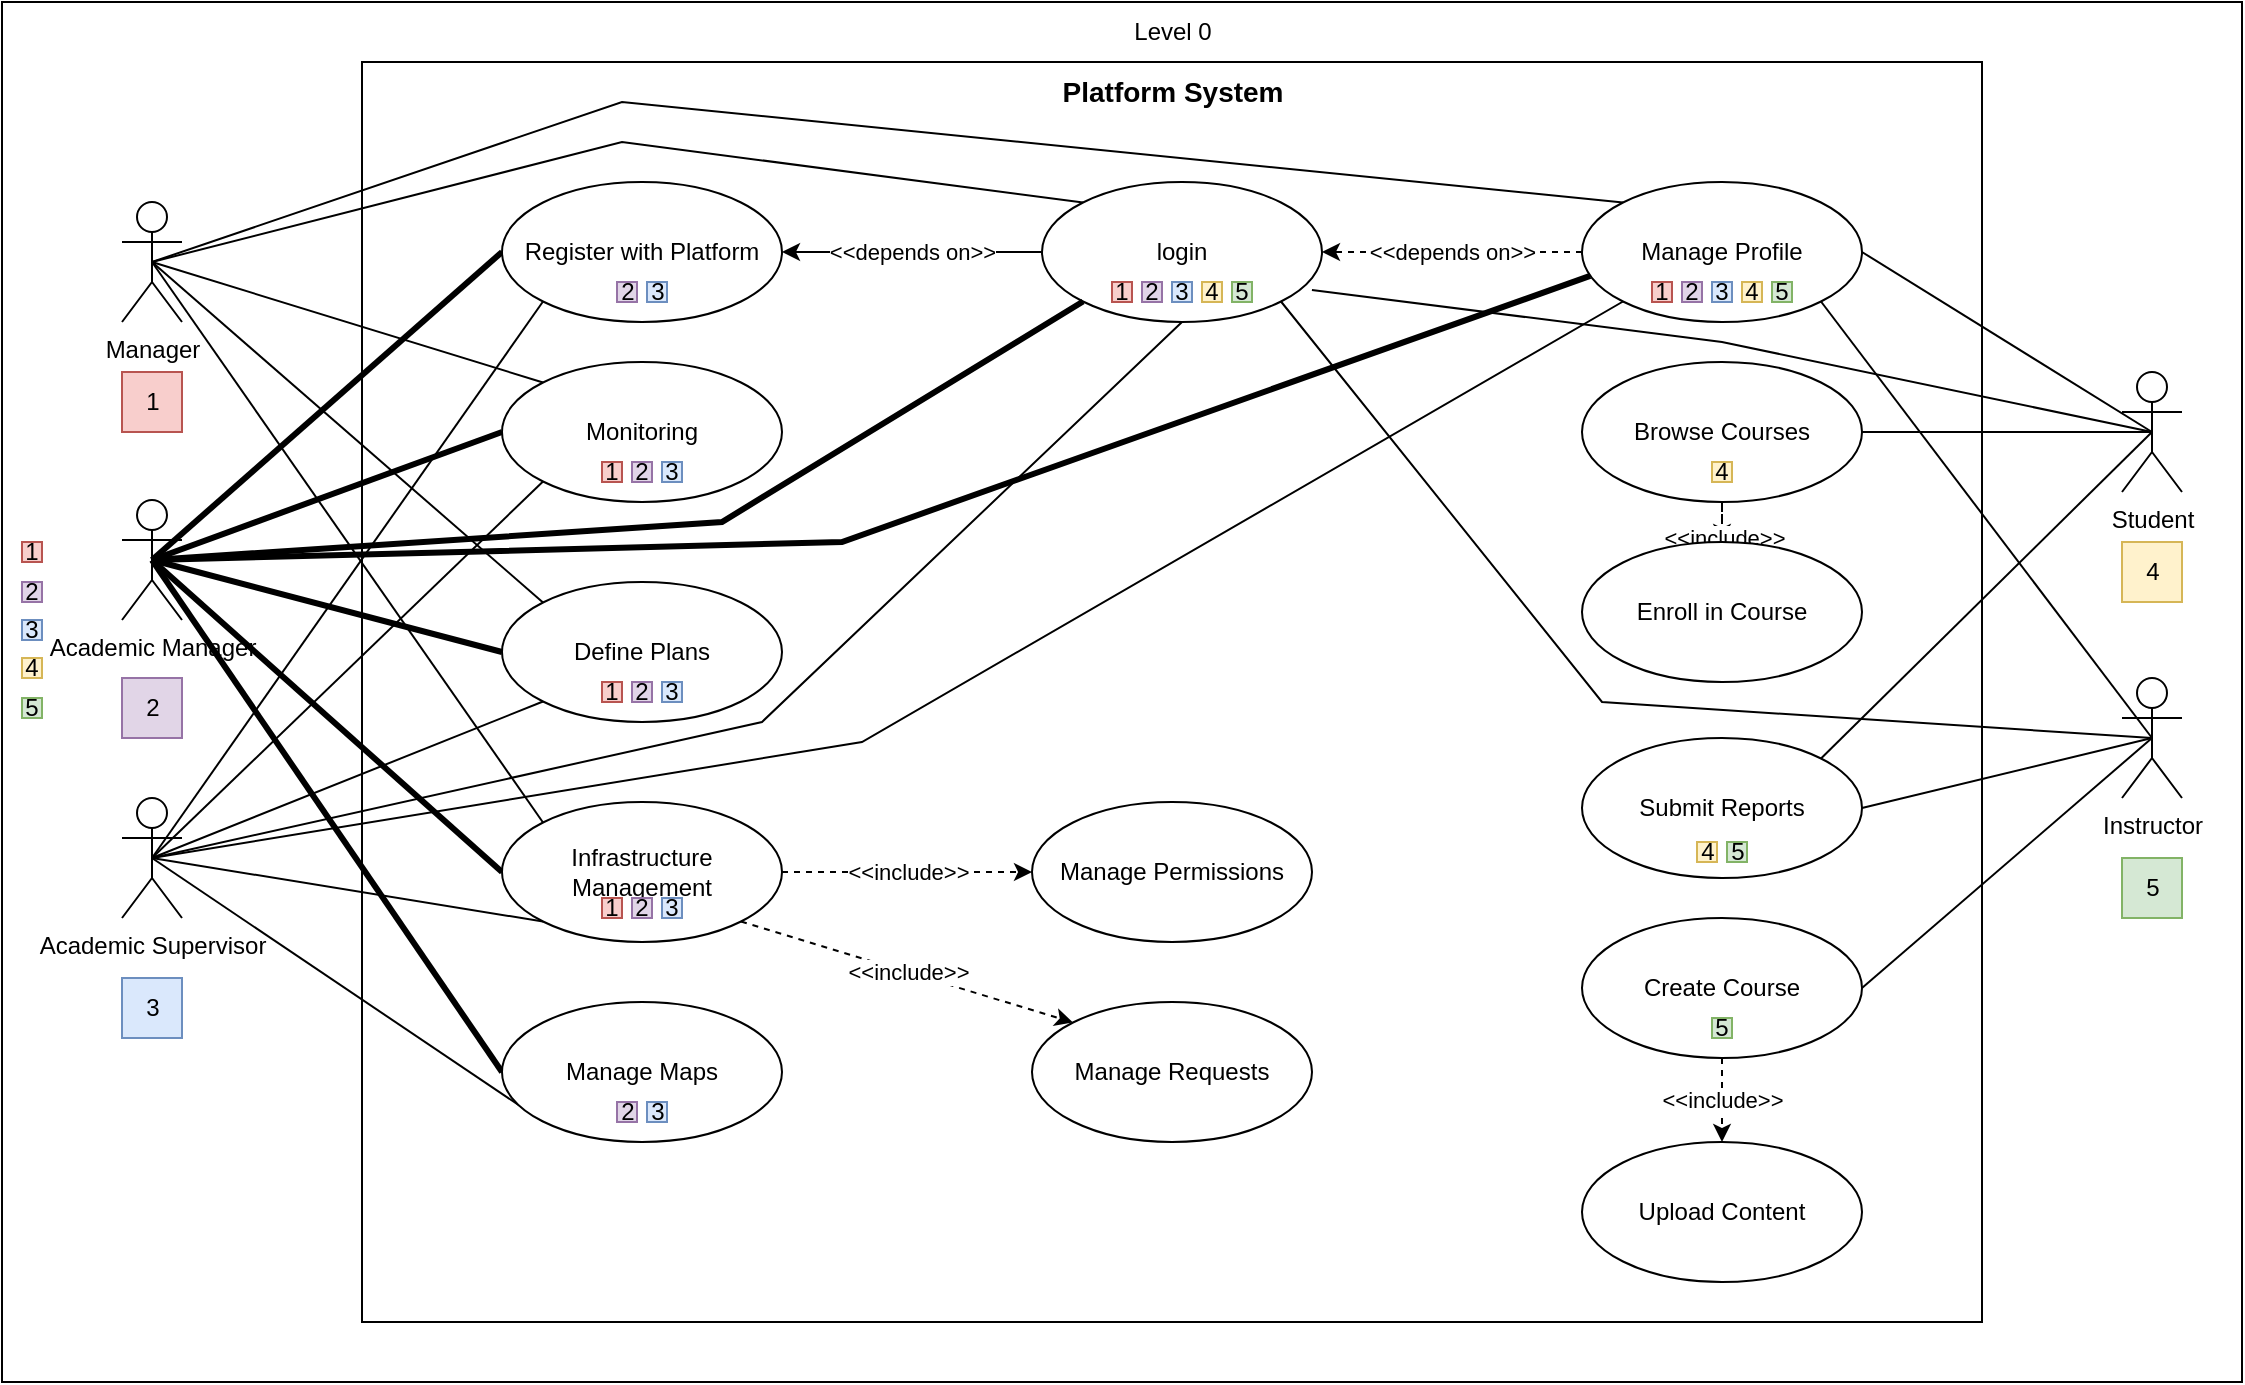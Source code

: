 <mxfile version="21.6.6" type="github">
  <diagram name="Page-1" id="Bo8KTVuofRZR6Qx37zB3">
    <mxGraphModel dx="3160" dy="1131" grid="1" gridSize="10" guides="1" tooltips="1" connect="1" arrows="1" fold="1" page="1" pageScale="1" pageWidth="827" pageHeight="1169" math="0" shadow="0">
      <root>
        <mxCell id="0" />
        <mxCell id="1" parent="0" />
        <mxCell id="QHw-nXzCk6oejGVztgz0-1" value="" style="rounded=0;whiteSpace=wrap;html=1;" vertex="1" parent="1">
          <mxGeometry x="-20" y="980" width="1120" height="690" as="geometry" />
        </mxCell>
        <mxCell id="QHw-nXzCk6oejGVztgz0-2" value="" style="rounded=0;whiteSpace=wrap;html=1;" vertex="1" parent="1">
          <mxGeometry x="160" y="1010" width="810" height="630" as="geometry" />
        </mxCell>
        <mxCell id="QHw-nXzCk6oejGVztgz0-3" value="&lt;span style=&quot;font-size: 14px;&quot;&gt;&lt;b&gt;Platform System&lt;/b&gt;&lt;/span&gt;" style="text;html=1;align=center;verticalAlign=middle;resizable=0;points=[];autosize=1;strokeColor=none;fillColor=none;" vertex="1" parent="1">
          <mxGeometry x="500" y="1010" width="130" height="30" as="geometry" />
        </mxCell>
        <mxCell id="QHw-nXzCk6oejGVztgz0-4" style="rounded=0;orthogonalLoop=1;jettySize=auto;html=1;exitX=0.5;exitY=0.5;exitDx=0;exitDy=0;exitPerimeter=0;entryX=0;entryY=0;entryDx=0;entryDy=0;endArrow=none;endFill=0;strokeWidth=1;" edge="1" parent="1" source="QHw-nXzCk6oejGVztgz0-9" target="QHw-nXzCk6oejGVztgz0-11">
          <mxGeometry relative="1" as="geometry">
            <Array as="points">
              <mxPoint x="290" y="1050" />
            </Array>
          </mxGeometry>
        </mxCell>
        <mxCell id="QHw-nXzCk6oejGVztgz0-5" style="rounded=0;orthogonalLoop=1;jettySize=auto;html=1;exitX=0.5;exitY=0.5;exitDx=0;exitDy=0;exitPerimeter=0;entryX=0;entryY=0;entryDx=0;entryDy=0;endArrow=none;endFill=0;strokeWidth=1;" edge="1" parent="1" source="QHw-nXzCk6oejGVztgz0-9" target="QHw-nXzCk6oejGVztgz0-44">
          <mxGeometry relative="1" as="geometry" />
        </mxCell>
        <mxCell id="QHw-nXzCk6oejGVztgz0-6" style="rounded=0;orthogonalLoop=1;jettySize=auto;html=1;exitX=0.5;exitY=0.5;exitDx=0;exitDy=0;exitPerimeter=0;entryX=0;entryY=0;entryDx=0;entryDy=0;endArrow=none;endFill=0;strokeWidth=1;" edge="1" parent="1" source="QHw-nXzCk6oejGVztgz0-9" target="QHw-nXzCk6oejGVztgz0-42">
          <mxGeometry relative="1" as="geometry" />
        </mxCell>
        <mxCell id="QHw-nXzCk6oejGVztgz0-7" style="rounded=0;orthogonalLoop=1;jettySize=auto;html=1;exitX=0.5;exitY=0.5;exitDx=0;exitDy=0;exitPerimeter=0;entryX=0;entryY=0;entryDx=0;entryDy=0;endArrow=none;endFill=0;strokeWidth=1;" edge="1" parent="1" source="QHw-nXzCk6oejGVztgz0-9" target="QHw-nXzCk6oejGVztgz0-52">
          <mxGeometry relative="1" as="geometry" />
        </mxCell>
        <mxCell id="QHw-nXzCk6oejGVztgz0-8" style="rounded=0;orthogonalLoop=1;jettySize=auto;html=1;exitX=0.5;exitY=0.5;exitDx=0;exitDy=0;exitPerimeter=0;entryX=0;entryY=0;entryDx=0;entryDy=0;endArrow=none;endFill=0;strokeWidth=1;" edge="1" parent="1" source="QHw-nXzCk6oejGVztgz0-9" target="QHw-nXzCk6oejGVztgz0-13">
          <mxGeometry relative="1" as="geometry">
            <Array as="points">
              <mxPoint x="290" y="1030" />
            </Array>
          </mxGeometry>
        </mxCell>
        <mxCell id="QHw-nXzCk6oejGVztgz0-9" value="Manager" style="shape=umlActor;verticalLabelPosition=bottom;verticalAlign=top;html=1;outlineConnect=0;" vertex="1" parent="1">
          <mxGeometry x="40" y="1080" width="30" height="60" as="geometry" />
        </mxCell>
        <mxCell id="QHw-nXzCk6oejGVztgz0-10" value="&amp;lt;&amp;lt;depends on&amp;gt;&amp;gt;" style="edgeStyle=orthogonalEdgeStyle;rounded=0;orthogonalLoop=1;jettySize=auto;html=1;exitX=0;exitY=0.5;exitDx=0;exitDy=0;" edge="1" parent="1" source="QHw-nXzCk6oejGVztgz0-11" target="QHw-nXzCk6oejGVztgz0-40">
          <mxGeometry relative="1" as="geometry" />
        </mxCell>
        <mxCell id="QHw-nXzCk6oejGVztgz0-11" value="login" style="ellipse;whiteSpace=wrap;html=1;" vertex="1" parent="1">
          <mxGeometry x="500" y="1070" width="140" height="70" as="geometry" />
        </mxCell>
        <mxCell id="QHw-nXzCk6oejGVztgz0-12" value="&amp;lt;&amp;lt;depends on&amp;gt;&amp;gt;" style="edgeStyle=orthogonalEdgeStyle;rounded=0;orthogonalLoop=1;jettySize=auto;html=1;dashed=1;" edge="1" parent="1" source="QHw-nXzCk6oejGVztgz0-13" target="QHw-nXzCk6oejGVztgz0-11">
          <mxGeometry relative="1" as="geometry" />
        </mxCell>
        <mxCell id="QHw-nXzCk6oejGVztgz0-13" value="Manage Profile" style="ellipse;whiteSpace=wrap;html=1;" vertex="1" parent="1">
          <mxGeometry x="770" y="1070" width="140" height="70" as="geometry" />
        </mxCell>
        <mxCell id="QHw-nXzCk6oejGVztgz0-14" style="rounded=0;orthogonalLoop=1;jettySize=auto;html=1;exitX=0.5;exitY=0.5;exitDx=0;exitDy=0;exitPerimeter=0;entryX=0;entryY=0.5;entryDx=0;entryDy=0;endArrow=none;endFill=0;strokeWidth=3;" edge="1" parent="1" source="QHw-nXzCk6oejGVztgz0-21" target="QHw-nXzCk6oejGVztgz0-40">
          <mxGeometry relative="1" as="geometry" />
        </mxCell>
        <mxCell id="QHw-nXzCk6oejGVztgz0-15" style="rounded=0;orthogonalLoop=1;jettySize=auto;html=1;exitX=0.5;exitY=0.5;exitDx=0;exitDy=0;exitPerimeter=0;entryX=0;entryY=0.5;entryDx=0;entryDy=0;endArrow=none;endFill=0;strokeWidth=3;" edge="1" parent="1" source="QHw-nXzCk6oejGVztgz0-21" target="QHw-nXzCk6oejGVztgz0-44">
          <mxGeometry relative="1" as="geometry" />
        </mxCell>
        <mxCell id="QHw-nXzCk6oejGVztgz0-16" style="rounded=0;orthogonalLoop=1;jettySize=auto;html=1;exitX=0.5;exitY=0.5;exitDx=0;exitDy=0;exitPerimeter=0;entryX=0;entryY=0.5;entryDx=0;entryDy=0;endArrow=none;endFill=0;strokeWidth=3;" edge="1" parent="1" source="QHw-nXzCk6oejGVztgz0-21" target="QHw-nXzCk6oejGVztgz0-42">
          <mxGeometry relative="1" as="geometry" />
        </mxCell>
        <mxCell id="QHw-nXzCk6oejGVztgz0-17" style="rounded=0;orthogonalLoop=1;jettySize=auto;html=1;exitX=0.5;exitY=0.5;exitDx=0;exitDy=0;exitPerimeter=0;entryX=0;entryY=0.5;entryDx=0;entryDy=0;endArrow=none;endFill=0;strokeWidth=3;" edge="1" parent="1" source="QHw-nXzCk6oejGVztgz0-21" target="QHw-nXzCk6oejGVztgz0-52">
          <mxGeometry relative="1" as="geometry" />
        </mxCell>
        <mxCell id="QHw-nXzCk6oejGVztgz0-18" style="rounded=0;orthogonalLoop=1;jettySize=auto;html=1;exitX=0.5;exitY=0.5;exitDx=0;exitDy=0;exitPerimeter=0;entryX=0;entryY=0.5;entryDx=0;entryDy=0;endArrow=none;endFill=0;strokeWidth=3;" edge="1" parent="1" source="QHw-nXzCk6oejGVztgz0-21" target="QHw-nXzCk6oejGVztgz0-49">
          <mxGeometry relative="1" as="geometry" />
        </mxCell>
        <mxCell id="QHw-nXzCk6oejGVztgz0-19" style="rounded=0;orthogonalLoop=1;jettySize=auto;html=1;exitX=0.5;exitY=0.5;exitDx=0;exitDy=0;exitPerimeter=0;entryX=0;entryY=1;entryDx=0;entryDy=0;endArrow=none;endFill=0;strokeWidth=3;" edge="1" parent="1" source="QHw-nXzCk6oejGVztgz0-21" target="QHw-nXzCk6oejGVztgz0-11">
          <mxGeometry relative="1" as="geometry">
            <Array as="points">
              <mxPoint x="340" y="1240" />
            </Array>
          </mxGeometry>
        </mxCell>
        <mxCell id="QHw-nXzCk6oejGVztgz0-20" style="rounded=0;orthogonalLoop=1;jettySize=auto;html=1;exitX=0.5;exitY=0.5;exitDx=0;exitDy=0;exitPerimeter=0;entryX=0.029;entryY=0.671;entryDx=0;entryDy=0;entryPerimeter=0;endArrow=none;endFill=0;strokeWidth=3;" edge="1" parent="1" source="QHw-nXzCk6oejGVztgz0-21" target="QHw-nXzCk6oejGVztgz0-13">
          <mxGeometry relative="1" as="geometry">
            <Array as="points">
              <mxPoint x="400" y="1250" />
            </Array>
          </mxGeometry>
        </mxCell>
        <mxCell id="QHw-nXzCk6oejGVztgz0-21" value="Academic Manager" style="shape=umlActor;verticalLabelPosition=bottom;verticalAlign=top;html=1;outlineConnect=0;" vertex="1" parent="1">
          <mxGeometry x="40" y="1229" width="30" height="60" as="geometry" />
        </mxCell>
        <mxCell id="QHw-nXzCk6oejGVztgz0-22" style="rounded=0;orthogonalLoop=1;jettySize=auto;html=1;exitX=0.5;exitY=0.5;exitDx=0;exitDy=0;exitPerimeter=0;entryX=1;entryY=0.5;entryDx=0;entryDy=0;endArrow=none;endFill=0;" edge="1" parent="1" source="QHw-nXzCk6oejGVztgz0-26" target="QHw-nXzCk6oejGVztgz0-47">
          <mxGeometry relative="1" as="geometry" />
        </mxCell>
        <mxCell id="QHw-nXzCk6oejGVztgz0-23" style="rounded=0;orthogonalLoop=1;jettySize=auto;html=1;exitX=0.5;exitY=0.5;exitDx=0;exitDy=0;exitPerimeter=0;entryX=1;entryY=0.5;entryDx=0;entryDy=0;endArrow=none;endFill=0;" edge="1" parent="1" source="QHw-nXzCk6oejGVztgz0-26" target="QHw-nXzCk6oejGVztgz0-13">
          <mxGeometry relative="1" as="geometry" />
        </mxCell>
        <mxCell id="QHw-nXzCk6oejGVztgz0-24" style="rounded=0;orthogonalLoop=1;jettySize=auto;html=1;exitX=0.5;exitY=0.5;exitDx=0;exitDy=0;exitPerimeter=0;entryX=0.964;entryY=0.771;entryDx=0;entryDy=0;entryPerimeter=0;endArrow=none;endFill=0;" edge="1" parent="1" source="QHw-nXzCk6oejGVztgz0-26" target="QHw-nXzCk6oejGVztgz0-11">
          <mxGeometry relative="1" as="geometry">
            <Array as="points">
              <mxPoint x="840" y="1150" />
            </Array>
          </mxGeometry>
        </mxCell>
        <mxCell id="QHw-nXzCk6oejGVztgz0-25" style="rounded=0;orthogonalLoop=1;jettySize=auto;html=1;exitX=0.5;exitY=0.5;exitDx=0;exitDy=0;exitPerimeter=0;entryX=1;entryY=0;entryDx=0;entryDy=0;endArrow=none;endFill=0;" edge="1" parent="1" source="QHw-nXzCk6oejGVztgz0-26" target="QHw-nXzCk6oejGVztgz0-48">
          <mxGeometry relative="1" as="geometry" />
        </mxCell>
        <mxCell id="QHw-nXzCk6oejGVztgz0-26" value="Student" style="shape=umlActor;verticalLabelPosition=bottom;verticalAlign=top;html=1;outlineConnect=0;" vertex="1" parent="1">
          <mxGeometry x="1040" y="1165" width="30" height="60" as="geometry" />
        </mxCell>
        <mxCell id="QHw-nXzCk6oejGVztgz0-27" style="rounded=0;orthogonalLoop=1;jettySize=auto;html=1;exitX=0.5;exitY=0.5;exitDx=0;exitDy=0;exitPerimeter=0;entryX=0;entryY=1;entryDx=0;entryDy=0;endArrow=none;endFill=0;strokeWidth=1;" edge="1" parent="1" source="QHw-nXzCk6oejGVztgz0-34" target="QHw-nXzCk6oejGVztgz0-40">
          <mxGeometry relative="1" as="geometry" />
        </mxCell>
        <mxCell id="QHw-nXzCk6oejGVztgz0-28" style="rounded=0;orthogonalLoop=1;jettySize=auto;html=1;exitX=0.5;exitY=0.5;exitDx=0;exitDy=0;exitPerimeter=0;entryX=0;entryY=1;entryDx=0;entryDy=0;endArrow=none;endFill=0;strokeWidth=1;" edge="1" parent="1" source="QHw-nXzCk6oejGVztgz0-34" target="QHw-nXzCk6oejGVztgz0-44">
          <mxGeometry relative="1" as="geometry" />
        </mxCell>
        <mxCell id="QHw-nXzCk6oejGVztgz0-29" style="rounded=0;orthogonalLoop=1;jettySize=auto;html=1;exitX=0.5;exitY=0.5;exitDx=0;exitDy=0;exitPerimeter=0;entryX=0;entryY=1;entryDx=0;entryDy=0;endArrow=none;endFill=0;strokeWidth=1;" edge="1" parent="1" source="QHw-nXzCk6oejGVztgz0-34" target="QHw-nXzCk6oejGVztgz0-42">
          <mxGeometry relative="1" as="geometry" />
        </mxCell>
        <mxCell id="QHw-nXzCk6oejGVztgz0-30" style="rounded=0;orthogonalLoop=1;jettySize=auto;html=1;exitX=0.5;exitY=0.5;exitDx=0;exitDy=0;exitPerimeter=0;entryX=0;entryY=1;entryDx=0;entryDy=0;endArrow=none;endFill=0;strokeWidth=1;" edge="1" parent="1" source="QHw-nXzCk6oejGVztgz0-34" target="QHw-nXzCk6oejGVztgz0-52">
          <mxGeometry relative="1" as="geometry" />
        </mxCell>
        <mxCell id="QHw-nXzCk6oejGVztgz0-31" style="rounded=0;orthogonalLoop=1;jettySize=auto;html=1;exitX=0.5;exitY=0.5;exitDx=0;exitDy=0;exitPerimeter=0;entryX=0;entryY=1;entryDx=0;entryDy=0;endArrow=none;endFill=0;strokeWidth=1;" edge="1" parent="1" source="QHw-nXzCk6oejGVztgz0-34" target="QHw-nXzCk6oejGVztgz0-49">
          <mxGeometry relative="1" as="geometry" />
        </mxCell>
        <mxCell id="QHw-nXzCk6oejGVztgz0-32" style="rounded=0;orthogonalLoop=1;jettySize=auto;html=1;exitX=0.5;exitY=0.5;exitDx=0;exitDy=0;exitPerimeter=0;entryX=0.5;entryY=1;entryDx=0;entryDy=0;endArrow=none;endFill=0;strokeWidth=1;" edge="1" parent="1" source="QHw-nXzCk6oejGVztgz0-34" target="QHw-nXzCk6oejGVztgz0-11">
          <mxGeometry relative="1" as="geometry">
            <Array as="points">
              <mxPoint x="360" y="1340" />
            </Array>
          </mxGeometry>
        </mxCell>
        <mxCell id="QHw-nXzCk6oejGVztgz0-33" style="rounded=0;orthogonalLoop=1;jettySize=auto;html=1;exitX=0.5;exitY=0.5;exitDx=0;exitDy=0;exitPerimeter=0;entryX=0;entryY=1;entryDx=0;entryDy=0;endArrow=none;endFill=0;strokeWidth=1;" edge="1" parent="1" source="QHw-nXzCk6oejGVztgz0-34" target="QHw-nXzCk6oejGVztgz0-13">
          <mxGeometry relative="1" as="geometry">
            <Array as="points">
              <mxPoint x="410" y="1350" />
            </Array>
          </mxGeometry>
        </mxCell>
        <mxCell id="QHw-nXzCk6oejGVztgz0-34" value="Academic Supervisor" style="shape=umlActor;verticalLabelPosition=bottom;verticalAlign=top;html=1;outlineConnect=0;" vertex="1" parent="1">
          <mxGeometry x="40" y="1378" width="30" height="60" as="geometry" />
        </mxCell>
        <mxCell id="QHw-nXzCk6oejGVztgz0-35" style="rounded=0;orthogonalLoop=1;jettySize=auto;html=1;exitX=0.5;exitY=0.5;exitDx=0;exitDy=0;exitPerimeter=0;entryX=1;entryY=0.5;entryDx=0;entryDy=0;endArrow=none;endFill=0;" edge="1" parent="1" source="QHw-nXzCk6oejGVztgz0-39" target="QHw-nXzCk6oejGVztgz0-48">
          <mxGeometry relative="1" as="geometry" />
        </mxCell>
        <mxCell id="QHw-nXzCk6oejGVztgz0-36" style="rounded=0;orthogonalLoop=1;jettySize=auto;html=1;exitX=0.5;exitY=0.5;exitDx=0;exitDy=0;exitPerimeter=0;entryX=1;entryY=0.5;entryDx=0;entryDy=0;endArrow=none;endFill=0;" edge="1" parent="1" source="QHw-nXzCk6oejGVztgz0-39" target="QHw-nXzCk6oejGVztgz0-55">
          <mxGeometry relative="1" as="geometry" />
        </mxCell>
        <mxCell id="QHw-nXzCk6oejGVztgz0-37" style="rounded=0;orthogonalLoop=1;jettySize=auto;html=1;exitX=0.5;exitY=0.5;exitDx=0;exitDy=0;exitPerimeter=0;entryX=1;entryY=1;entryDx=0;entryDy=0;endArrow=none;endFill=0;" edge="1" parent="1" source="QHw-nXzCk6oejGVztgz0-39" target="QHw-nXzCk6oejGVztgz0-13">
          <mxGeometry relative="1" as="geometry" />
        </mxCell>
        <mxCell id="QHw-nXzCk6oejGVztgz0-38" style="rounded=0;orthogonalLoop=1;jettySize=auto;html=1;exitX=0.5;exitY=0.5;exitDx=0;exitDy=0;exitPerimeter=0;entryX=1;entryY=1;entryDx=0;entryDy=0;endArrow=none;endFill=0;" edge="1" parent="1" source="QHw-nXzCk6oejGVztgz0-39" target="QHw-nXzCk6oejGVztgz0-11">
          <mxGeometry relative="1" as="geometry">
            <Array as="points">
              <mxPoint x="780" y="1330" />
            </Array>
          </mxGeometry>
        </mxCell>
        <mxCell id="QHw-nXzCk6oejGVztgz0-39" value="Instructor" style="shape=umlActor;verticalLabelPosition=bottom;verticalAlign=top;html=1;outlineConnect=0;" vertex="1" parent="1">
          <mxGeometry x="1040" y="1318" width="30" height="60" as="geometry" />
        </mxCell>
        <mxCell id="QHw-nXzCk6oejGVztgz0-40" value="Register with Platform" style="ellipse;whiteSpace=wrap;html=1;" vertex="1" parent="1">
          <mxGeometry x="230" y="1070" width="140" height="70" as="geometry" />
        </mxCell>
        <mxCell id="QHw-nXzCk6oejGVztgz0-41" value="Manage Permissions" style="ellipse;whiteSpace=wrap;html=1;" vertex="1" parent="1">
          <mxGeometry x="495" y="1380" width="140" height="70" as="geometry" />
        </mxCell>
        <mxCell id="QHw-nXzCk6oejGVztgz0-42" value="Define Plans" style="ellipse;whiteSpace=wrap;html=1;" vertex="1" parent="1">
          <mxGeometry x="230" y="1270" width="140" height="70" as="geometry" />
        </mxCell>
        <mxCell id="QHw-nXzCk6oejGVztgz0-43" value="Manage Requests" style="ellipse;whiteSpace=wrap;html=1;" vertex="1" parent="1">
          <mxGeometry x="495" y="1480" width="140" height="70" as="geometry" />
        </mxCell>
        <mxCell id="QHw-nXzCk6oejGVztgz0-44" value="Monitoring" style="ellipse;whiteSpace=wrap;html=1;" vertex="1" parent="1">
          <mxGeometry x="230" y="1160" width="140" height="70" as="geometry" />
        </mxCell>
        <mxCell id="QHw-nXzCk6oejGVztgz0-45" style="edgeStyle=orthogonalEdgeStyle;rounded=0;orthogonalLoop=1;jettySize=auto;html=1;exitX=0.5;exitY=1;exitDx=0;exitDy=0;dashed=1;" edge="1" parent="1" source="QHw-nXzCk6oejGVztgz0-47" target="QHw-nXzCk6oejGVztgz0-53">
          <mxGeometry relative="1" as="geometry" />
        </mxCell>
        <mxCell id="QHw-nXzCk6oejGVztgz0-46" value="&amp;lt;&amp;lt;include&amp;gt;&amp;gt;" style="edgeLabel;html=1;align=center;verticalAlign=middle;resizable=0;points=[];" vertex="1" connectable="0" parent="QHw-nXzCk6oejGVztgz0-45">
          <mxGeometry x="-0.242" y="-1" relative="1" as="geometry">
            <mxPoint as="offset" />
          </mxGeometry>
        </mxCell>
        <mxCell id="QHw-nXzCk6oejGVztgz0-47" value="Browse Courses" style="ellipse;whiteSpace=wrap;html=1;" vertex="1" parent="1">
          <mxGeometry x="770" y="1160" width="140" height="70" as="geometry" />
        </mxCell>
        <mxCell id="QHw-nXzCk6oejGVztgz0-48" value="Submit Reports" style="ellipse;whiteSpace=wrap;html=1;" vertex="1" parent="1">
          <mxGeometry x="770" y="1348" width="140" height="70" as="geometry" />
        </mxCell>
        <mxCell id="QHw-nXzCk6oejGVztgz0-49" value="Manage Maps" style="ellipse;whiteSpace=wrap;html=1;" vertex="1" parent="1">
          <mxGeometry x="230" y="1480" width="140" height="70" as="geometry" />
        </mxCell>
        <mxCell id="QHw-nXzCk6oejGVztgz0-50" value="&amp;lt;&amp;lt;include&amp;gt;&amp;gt;" style="edgeStyle=orthogonalEdgeStyle;rounded=0;orthogonalLoop=1;jettySize=auto;html=1;exitX=1;exitY=0.5;exitDx=0;exitDy=0;dashed=1;" edge="1" parent="1" source="QHw-nXzCk6oejGVztgz0-52" target="QHw-nXzCk6oejGVztgz0-41">
          <mxGeometry relative="1" as="geometry" />
        </mxCell>
        <mxCell id="QHw-nXzCk6oejGVztgz0-51" value="&amp;lt;&amp;lt;include&amp;gt;&amp;gt;" style="rounded=0;orthogonalLoop=1;jettySize=auto;html=1;exitX=1;exitY=1;exitDx=0;exitDy=0;entryX=0;entryY=0;entryDx=0;entryDy=0;dashed=1;" edge="1" parent="1" source="QHw-nXzCk6oejGVztgz0-52" target="QHw-nXzCk6oejGVztgz0-43">
          <mxGeometry relative="1" as="geometry" />
        </mxCell>
        <mxCell id="QHw-nXzCk6oejGVztgz0-52" value="Infrastructure Management" style="ellipse;whiteSpace=wrap;html=1;" vertex="1" parent="1">
          <mxGeometry x="230" y="1380" width="140" height="70" as="geometry" />
        </mxCell>
        <mxCell id="QHw-nXzCk6oejGVztgz0-53" value="Enroll in Course" style="ellipse;whiteSpace=wrap;html=1;" vertex="1" parent="1">
          <mxGeometry x="770" y="1250" width="140" height="70" as="geometry" />
        </mxCell>
        <mxCell id="QHw-nXzCk6oejGVztgz0-54" value="&amp;lt;&amp;lt;include&amp;gt;&amp;gt;" style="edgeStyle=orthogonalEdgeStyle;rounded=0;orthogonalLoop=1;jettySize=auto;html=1;dashed=1;" edge="1" parent="1" source="QHw-nXzCk6oejGVztgz0-55" target="QHw-nXzCk6oejGVztgz0-56">
          <mxGeometry relative="1" as="geometry" />
        </mxCell>
        <mxCell id="QHw-nXzCk6oejGVztgz0-55" value="Create Course" style="ellipse;whiteSpace=wrap;html=1;" vertex="1" parent="1">
          <mxGeometry x="770" y="1438" width="140" height="70" as="geometry" />
        </mxCell>
        <mxCell id="QHw-nXzCk6oejGVztgz0-56" value="Upload Content" style="ellipse;whiteSpace=wrap;html=1;" vertex="1" parent="1">
          <mxGeometry x="770" y="1550" width="140" height="70" as="geometry" />
        </mxCell>
        <mxCell id="QHw-nXzCk6oejGVztgz0-57" value="1" style="text;html=1;align=center;verticalAlign=middle;resizable=0;points=[];autosize=1;strokeColor=#b85450;fillColor=#f8cecc;" vertex="1" parent="1">
          <mxGeometry x="40" y="1165" width="30" height="30" as="geometry" />
        </mxCell>
        <mxCell id="QHw-nXzCk6oejGVztgz0-58" value="2" style="text;html=1;align=center;verticalAlign=middle;resizable=0;points=[];autosize=1;strokeColor=#9673a6;fillColor=#e1d5e7;" vertex="1" parent="1">
          <mxGeometry x="40" y="1318" width="30" height="30" as="geometry" />
        </mxCell>
        <mxCell id="QHw-nXzCk6oejGVztgz0-59" value="3" style="text;html=1;align=center;verticalAlign=middle;resizable=0;points=[];autosize=1;strokeColor=#6c8ebf;fillColor=#dae8fc;" vertex="1" parent="1">
          <mxGeometry x="40" y="1468" width="30" height="30" as="geometry" />
        </mxCell>
        <mxCell id="QHw-nXzCk6oejGVztgz0-60" value="4" style="text;html=1;align=center;verticalAlign=middle;resizable=0;points=[];autosize=1;strokeColor=#d6b656;fillColor=#fff2cc;" vertex="1" parent="1">
          <mxGeometry x="1040" y="1250" width="30" height="30" as="geometry" />
        </mxCell>
        <mxCell id="QHw-nXzCk6oejGVztgz0-61" value="5" style="text;html=1;align=center;verticalAlign=middle;resizable=0;points=[];autosize=1;strokeColor=#82b366;fillColor=#d5e8d4;" vertex="1" parent="1">
          <mxGeometry x="1040" y="1408" width="30" height="30" as="geometry" />
        </mxCell>
        <mxCell id="QHw-nXzCk6oejGVztgz0-62" value="1" style="whiteSpace=wrap;html=1;aspect=fixed;fillColor=#f8cecc;strokeColor=#b85450;" vertex="1" parent="1">
          <mxGeometry x="-10" y="1250" width="10" height="10" as="geometry" />
        </mxCell>
        <mxCell id="QHw-nXzCk6oejGVztgz0-63" value="2" style="whiteSpace=wrap;html=1;aspect=fixed;fillColor=#e1d5e7;strokeColor=#9673a6;" vertex="1" parent="1">
          <mxGeometry x="-10" y="1270" width="10" height="10" as="geometry" />
        </mxCell>
        <mxCell id="QHw-nXzCk6oejGVztgz0-64" value="3" style="whiteSpace=wrap;html=1;aspect=fixed;fillColor=#dae8fc;strokeColor=#6c8ebf;" vertex="1" parent="1">
          <mxGeometry x="-10" y="1289" width="10" height="10" as="geometry" />
        </mxCell>
        <mxCell id="QHw-nXzCk6oejGVztgz0-65" value="4" style="whiteSpace=wrap;html=1;aspect=fixed;fillColor=#fff2cc;strokeColor=#d6b656;" vertex="1" parent="1">
          <mxGeometry x="-10" y="1308" width="10" height="10" as="geometry" />
        </mxCell>
        <mxCell id="QHw-nXzCk6oejGVztgz0-66" value="5" style="whiteSpace=wrap;html=1;aspect=fixed;fillColor=#d5e8d4;strokeColor=#82b366;" vertex="1" parent="1">
          <mxGeometry x="-10" y="1328" width="10" height="10" as="geometry" />
        </mxCell>
        <mxCell id="QHw-nXzCk6oejGVztgz0-67" value="1" style="whiteSpace=wrap;html=1;aspect=fixed;fillColor=#f8cecc;strokeColor=#b85450;" vertex="1" parent="1">
          <mxGeometry x="535" y="1120" width="10" height="10" as="geometry" />
        </mxCell>
        <mxCell id="QHw-nXzCk6oejGVztgz0-68" value="2" style="whiteSpace=wrap;html=1;aspect=fixed;fillColor=#e1d5e7;strokeColor=#9673a6;" vertex="1" parent="1">
          <mxGeometry x="550" y="1120" width="10" height="10" as="geometry" />
        </mxCell>
        <mxCell id="QHw-nXzCk6oejGVztgz0-69" value="3" style="whiteSpace=wrap;html=1;aspect=fixed;fillColor=#dae8fc;strokeColor=#6c8ebf;" vertex="1" parent="1">
          <mxGeometry x="565" y="1120" width="10" height="10" as="geometry" />
        </mxCell>
        <mxCell id="QHw-nXzCk6oejGVztgz0-70" value="4" style="whiteSpace=wrap;html=1;aspect=fixed;fillColor=#fff2cc;strokeColor=#d6b656;" vertex="1" parent="1">
          <mxGeometry x="580" y="1120" width="10" height="10" as="geometry" />
        </mxCell>
        <mxCell id="QHw-nXzCk6oejGVztgz0-71" value="5" style="whiteSpace=wrap;html=1;aspect=fixed;fillColor=#d5e8d4;strokeColor=#82b366;" vertex="1" parent="1">
          <mxGeometry x="595" y="1120" width="10" height="10" as="geometry" />
        </mxCell>
        <mxCell id="QHw-nXzCk6oejGVztgz0-72" value="5" style="whiteSpace=wrap;html=1;aspect=fixed;fillColor=#d5e8d4;strokeColor=#82b366;" vertex="1" parent="1">
          <mxGeometry x="865" y="1120" width="10" height="10" as="geometry" />
        </mxCell>
        <mxCell id="QHw-nXzCk6oejGVztgz0-73" value="4" style="whiteSpace=wrap;html=1;aspect=fixed;fillColor=#fff2cc;strokeColor=#d6b656;" vertex="1" parent="1">
          <mxGeometry x="850" y="1120" width="10" height="10" as="geometry" />
        </mxCell>
        <mxCell id="QHw-nXzCk6oejGVztgz0-74" value="3" style="whiteSpace=wrap;html=1;aspect=fixed;fillColor=#dae8fc;strokeColor=#6c8ebf;" vertex="1" parent="1">
          <mxGeometry x="835" y="1120" width="10" height="10" as="geometry" />
        </mxCell>
        <mxCell id="QHw-nXzCk6oejGVztgz0-75" value="2" style="whiteSpace=wrap;html=1;aspect=fixed;fillColor=#e1d5e7;strokeColor=#9673a6;" vertex="1" parent="1">
          <mxGeometry x="820" y="1120" width="10" height="10" as="geometry" />
        </mxCell>
        <mxCell id="QHw-nXzCk6oejGVztgz0-76" value="1" style="whiteSpace=wrap;html=1;aspect=fixed;fillColor=#f8cecc;strokeColor=#b85450;" vertex="1" parent="1">
          <mxGeometry x="805" y="1120" width="10" height="10" as="geometry" />
        </mxCell>
        <mxCell id="QHw-nXzCk6oejGVztgz0-77" value="1" style="whiteSpace=wrap;html=1;aspect=fixed;fillColor=#f8cecc;strokeColor=#b85450;" vertex="1" parent="1">
          <mxGeometry x="280" y="1210" width="10" height="10" as="geometry" />
        </mxCell>
        <mxCell id="QHw-nXzCk6oejGVztgz0-78" value="2" style="whiteSpace=wrap;html=1;aspect=fixed;fillColor=#e1d5e7;strokeColor=#9673a6;" vertex="1" parent="1">
          <mxGeometry x="295" y="1210" width="10" height="10" as="geometry" />
        </mxCell>
        <mxCell id="QHw-nXzCk6oejGVztgz0-79" value="3" style="whiteSpace=wrap;html=1;aspect=fixed;fillColor=#dae8fc;strokeColor=#6c8ebf;" vertex="1" parent="1">
          <mxGeometry x="310" y="1210" width="10" height="10" as="geometry" />
        </mxCell>
        <mxCell id="QHw-nXzCk6oejGVztgz0-80" value="1" style="whiteSpace=wrap;html=1;aspect=fixed;fillColor=#f8cecc;strokeColor=#b85450;" vertex="1" parent="1">
          <mxGeometry x="280" y="1320" width="10" height="10" as="geometry" />
        </mxCell>
        <mxCell id="QHw-nXzCk6oejGVztgz0-81" value="2" style="whiteSpace=wrap;html=1;aspect=fixed;fillColor=#e1d5e7;strokeColor=#9673a6;" vertex="1" parent="1">
          <mxGeometry x="295" y="1320" width="10" height="10" as="geometry" />
        </mxCell>
        <mxCell id="QHw-nXzCk6oejGVztgz0-82" value="3" style="whiteSpace=wrap;html=1;aspect=fixed;fillColor=#dae8fc;strokeColor=#6c8ebf;" vertex="1" parent="1">
          <mxGeometry x="310" y="1320" width="10" height="10" as="geometry" />
        </mxCell>
        <mxCell id="QHw-nXzCk6oejGVztgz0-83" value="1" style="whiteSpace=wrap;html=1;aspect=fixed;fillColor=#f8cecc;strokeColor=#b85450;" vertex="1" parent="1">
          <mxGeometry x="280" y="1428" width="10" height="10" as="geometry" />
        </mxCell>
        <mxCell id="QHw-nXzCk6oejGVztgz0-84" value="2" style="whiteSpace=wrap;html=1;aspect=fixed;fillColor=#e1d5e7;strokeColor=#9673a6;" vertex="1" parent="1">
          <mxGeometry x="295" y="1428" width="10" height="10" as="geometry" />
        </mxCell>
        <mxCell id="QHw-nXzCk6oejGVztgz0-85" value="3" style="whiteSpace=wrap;html=1;aspect=fixed;fillColor=#dae8fc;strokeColor=#6c8ebf;" vertex="1" parent="1">
          <mxGeometry x="310" y="1428" width="10" height="10" as="geometry" />
        </mxCell>
        <mxCell id="QHw-nXzCk6oejGVztgz0-86" value="3" style="whiteSpace=wrap;html=1;aspect=fixed;fillColor=#dae8fc;strokeColor=#6c8ebf;" vertex="1" parent="1">
          <mxGeometry x="302.5" y="1530" width="10" height="10" as="geometry" />
        </mxCell>
        <mxCell id="QHw-nXzCk6oejGVztgz0-87" value="2" style="whiteSpace=wrap;html=1;aspect=fixed;fillColor=#e1d5e7;strokeColor=#9673a6;" vertex="1" parent="1">
          <mxGeometry x="287.5" y="1530" width="10" height="10" as="geometry" />
        </mxCell>
        <mxCell id="QHw-nXzCk6oejGVztgz0-88" value="2" style="whiteSpace=wrap;html=1;aspect=fixed;fillColor=#e1d5e7;strokeColor=#9673a6;" vertex="1" parent="1">
          <mxGeometry x="287.5" y="1120" width="10" height="10" as="geometry" />
        </mxCell>
        <mxCell id="QHw-nXzCk6oejGVztgz0-89" value="3" style="whiteSpace=wrap;html=1;aspect=fixed;fillColor=#dae8fc;strokeColor=#6c8ebf;" vertex="1" parent="1">
          <mxGeometry x="302.5" y="1120" width="10" height="10" as="geometry" />
        </mxCell>
        <mxCell id="QHw-nXzCk6oejGVztgz0-90" value="4" style="whiteSpace=wrap;html=1;aspect=fixed;fillColor=#fff2cc;strokeColor=#d6b656;" vertex="1" parent="1">
          <mxGeometry x="835" y="1210" width="10" height="10" as="geometry" />
        </mxCell>
        <mxCell id="QHw-nXzCk6oejGVztgz0-91" value="5" style="whiteSpace=wrap;html=1;aspect=fixed;fillColor=#d5e8d4;strokeColor=#82b366;" vertex="1" parent="1">
          <mxGeometry x="842.5" y="1400" width="10" height="10" as="geometry" />
        </mxCell>
        <mxCell id="QHw-nXzCk6oejGVztgz0-92" value="4" style="whiteSpace=wrap;html=1;aspect=fixed;fillColor=#fff2cc;strokeColor=#d6b656;" vertex="1" parent="1">
          <mxGeometry x="827.5" y="1400" width="10" height="10" as="geometry" />
        </mxCell>
        <mxCell id="QHw-nXzCk6oejGVztgz0-93" value="5" style="whiteSpace=wrap;html=1;aspect=fixed;fillColor=#d5e8d4;strokeColor=#82b366;" vertex="1" parent="1">
          <mxGeometry x="835" y="1488" width="10" height="10" as="geometry" />
        </mxCell>
        <mxCell id="QHw-nXzCk6oejGVztgz0-94" value="Level 0" style="text;html=1;align=center;verticalAlign=middle;resizable=0;points=[];autosize=1;strokeColor=none;fillColor=none;" vertex="1" parent="1">
          <mxGeometry x="535" y="980" width="60" height="30" as="geometry" />
        </mxCell>
      </root>
    </mxGraphModel>
  </diagram>
</mxfile>
